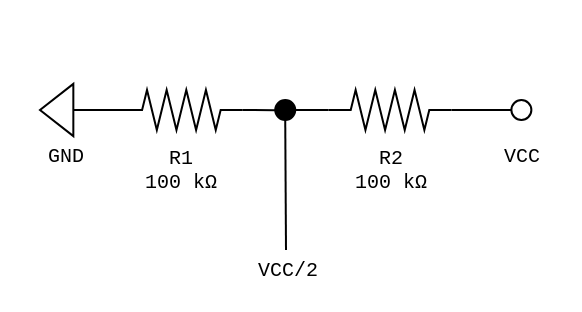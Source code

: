 <mxfile version="16.5.1" type="device"><diagram name="Page-1" id="7e0a89b8-554c-2b80-1dc8-d5c74ca68de4"><mxGraphModel dx="632" dy="570" grid="1" gridSize="10" guides="1" tooltips="1" connect="1" arrows="1" fold="1" page="1" pageScale="1" pageWidth="1100" pageHeight="850" background="none" math="0" shadow="0"><root><mxCell id="0"/><mxCell id="1" parent="0"/><mxCell id="gurGJHZ0J_xpooZT_IfF-1" value="" style="pointerEvents=1;verticalLabelPosition=bottom;shadow=0;dashed=0;align=center;html=1;verticalAlign=top;shape=mxgraph.electrical.resistors.resistor_2;rotation=-180;" parent="1" vertex="1"><mxGeometry x="320" y="300" width="61.38" height="20" as="geometry"/></mxCell><mxCell id="gurGJHZ0J_xpooZT_IfF-4" value="" style="endArrow=none;html=1;rounded=0;entryX=1;entryY=0.5;entryDx=0;entryDy=0;entryPerimeter=0;" parent="1" target="gurGJHZ0J_xpooZT_IfF-1" edge="1"><mxGeometry width="50" height="50" relative="1" as="geometry"><mxPoint x="290" y="310" as="sourcePoint"/><mxPoint x="613.69" y="375" as="targetPoint"/></mxGeometry></mxCell><mxCell id="gurGJHZ0J_xpooZT_IfF-5" value="" style="endArrow=none;html=1;rounded=0;exitX=1;exitY=0.5;exitDx=0;exitDy=0;startArrow=none;entryX=1;entryY=0.5;entryDx=0;entryDy=0;entryPerimeter=0;" parent="1" source="gurGJHZ0J_xpooZT_IfF-11" edge="1" target="gurGJHZ0J_xpooZT_IfF-6"><mxGeometry width="50" height="50" relative="1" as="geometry"><mxPoint x="413.69" y="425" as="sourcePoint"/><mxPoint x="410.69" y="365" as="targetPoint"/></mxGeometry></mxCell><mxCell id="gurGJHZ0J_xpooZT_IfF-6" value="" style="pointerEvents=1;verticalLabelPosition=bottom;shadow=0;dashed=0;align=center;html=1;verticalAlign=top;shape=mxgraph.electrical.resistors.resistor_2;rotation=-180;" parent="1" vertex="1"><mxGeometry x="424.31" y="300" width="61.38" height="20" as="geometry"/></mxCell><mxCell id="gurGJHZ0J_xpooZT_IfF-7" value="" style="endArrow=none;html=1;rounded=0;exitX=0;exitY=0.5;exitDx=0;exitDy=0;exitPerimeter=0;entryX=0;entryY=0.5;entryDx=0;entryDy=0;" parent="1" source="gurGJHZ0J_xpooZT_IfF-6" target="gurGJHZ0J_xpooZT_IfF-8" edge="1"><mxGeometry width="50" height="50" relative="1" as="geometry"><mxPoint x="563.69" y="425" as="sourcePoint"/><mxPoint x="410.69" y="265" as="targetPoint"/></mxGeometry></mxCell><mxCell id="gurGJHZ0J_xpooZT_IfF-8" value="" style="ellipse;whiteSpace=wrap;html=1;aspect=fixed;" parent="1" vertex="1"><mxGeometry x="515.69" y="305" width="10" height="10" as="geometry"/></mxCell><mxCell id="gurGJHZ0J_xpooZT_IfF-11" value="" style="ellipse;whiteSpace=wrap;html=1;aspect=fixed;fillColor=#000000;" parent="1" vertex="1"><mxGeometry x="397.62" y="305" width="10" height="10" as="geometry"/></mxCell><mxCell id="gurGJHZ0J_xpooZT_IfF-13" value="" style="endArrow=none;html=1;rounded=0;exitX=0;exitY=0.5;exitDx=0;exitDy=0;exitPerimeter=0;" parent="1" source="gurGJHZ0J_xpooZT_IfF-1" target="gurGJHZ0J_xpooZT_IfF-11" edge="1"><mxGeometry width="50" height="50" relative="1" as="geometry"><mxPoint x="410.69" y="414.31" as="sourcePoint"/><mxPoint x="410.69" y="365" as="targetPoint"/></mxGeometry></mxCell><mxCell id="gurGJHZ0J_xpooZT_IfF-15" value="" style="endArrow=none;html=1;rounded=0;exitX=0.5;exitY=1;exitDx=0;exitDy=0;" parent="1" source="gurGJHZ0J_xpooZT_IfF-11" edge="1"><mxGeometry width="50" height="50" relative="1" as="geometry"><mxPoint x="493.69" y="415" as="sourcePoint"/><mxPoint x="403" y="380" as="targetPoint"/></mxGeometry></mxCell><mxCell id="gurGJHZ0J_xpooZT_IfF-16" value="VCC/2" style="text;html=1;strokeColor=none;fillColor=none;align=center;verticalAlign=middle;whiteSpace=wrap;rounded=0;fontSize=10;fontFamily=Courier New;" parent="1" vertex="1"><mxGeometry x="384.31" y="380" width="40" height="20" as="geometry"/></mxCell><mxCell id="gurGJHZ0J_xpooZT_IfF-17" value="GND" style="text;html=1;strokeColor=none;fillColor=none;align=center;verticalAlign=middle;whiteSpace=wrap;rounded=0;fontSize=10;fontFamily=Courier New;" parent="1" vertex="1"><mxGeometry x="272.5" y="323.08" width="40" height="20" as="geometry"/></mxCell><mxCell id="gurGJHZ0J_xpooZT_IfF-18" value="VCC" style="text;html=1;strokeColor=none;fillColor=none;align=center;verticalAlign=middle;whiteSpace=wrap;rounded=0;fontSize=10;fontFamily=Courier New;" parent="1" vertex="1"><mxGeometry x="500.69" y="323.08" width="40" height="20" as="geometry"/></mxCell><mxCell id="gurGJHZ0J_xpooZT_IfF-20" value="R1 &lt;br style=&quot;font-size: 10px;&quot;&gt;100 kΩ" style="text;html=1;strokeColor=none;fillColor=none;align=center;verticalAlign=middle;whiteSpace=wrap;rounded=0;fontSize=10;fontFamily=Courier New;" parent="1" vertex="1"><mxGeometry x="325.44" y="330" width="50.5" height="20" as="geometry"/></mxCell><mxCell id="gurGJHZ0J_xpooZT_IfF-22" value="R2&lt;br style=&quot;font-size: 10px;&quot;&gt;100 kΩ" style="text;html=1;strokeColor=none;fillColor=none;align=center;verticalAlign=middle;whiteSpace=wrap;rounded=0;fontSize=10;fontFamily=Courier New;" parent="1" vertex="1"><mxGeometry x="429.75" y="330" width="50.5" height="20" as="geometry"/></mxCell><mxCell id="JY7Rz_3v0ioUJO_F-k0u-5" value="" style="pointerEvents=1;verticalLabelPosition=bottom;shadow=0;dashed=0;align=center;html=1;verticalAlign=top;shape=mxgraph.electrical.signal_sources.signal_ground;strokeWidth=1;rotation=0;direction=south;" parent="1" vertex="1"><mxGeometry x="280.005" y="296.925" width="25" height="26.15" as="geometry"/></mxCell><mxCell id="xNUO6DmxEgaiMShq4OwC-3" value="" style="rounded=0;whiteSpace=wrap;html=1;fillColor=none;strokeColor=none;" vertex="1" parent="1"><mxGeometry x="260" y="255" width="290" height="155" as="geometry"/></mxCell></root></mxGraphModel></diagram></mxfile>